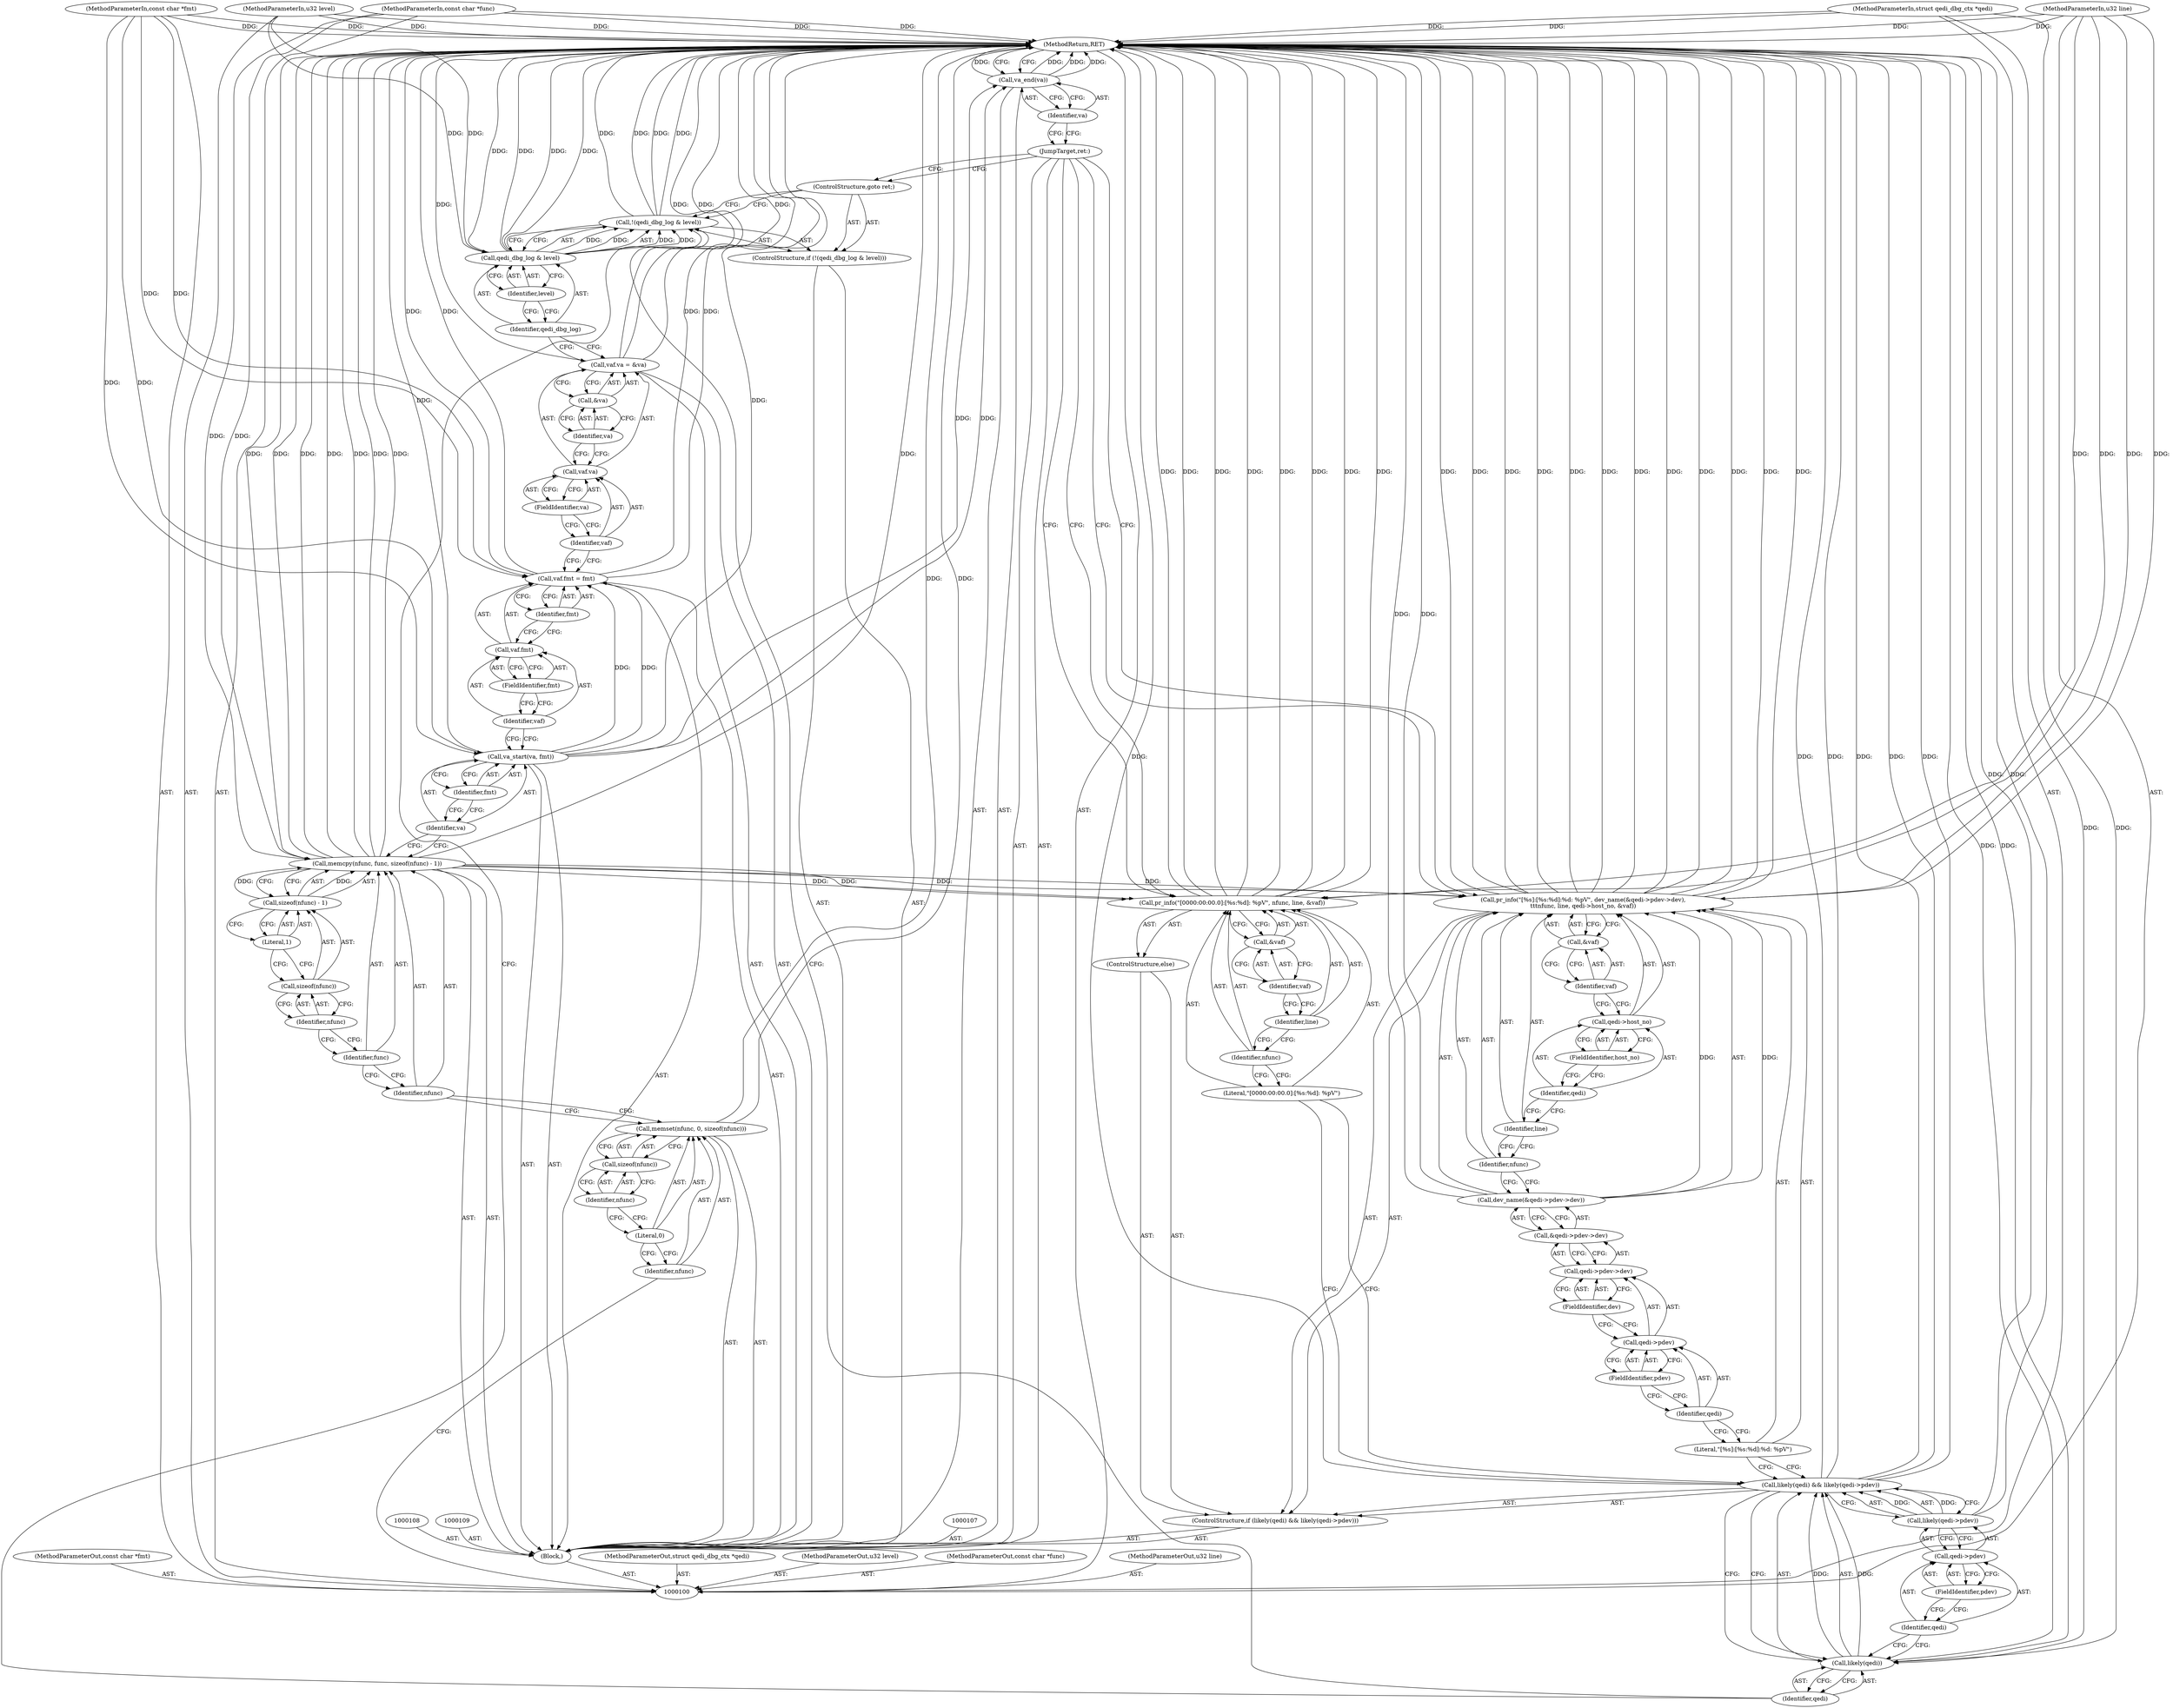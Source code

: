 digraph "1_linux_c09581a52765a85f19fc35340127396d5e3379cc_0" {
"1000176" [label="(MethodReturn,RET)"];
"1000101" [label="(MethodParameterIn,struct qedi_dbg_ctx *qedi)"];
"1000266" [label="(MethodParameterOut,struct qedi_dbg_ctx *qedi)"];
"1000102" [label="(MethodParameterIn,const char *func)"];
"1000267" [label="(MethodParameterOut,const char *func)"];
"1000103" [label="(MethodParameterIn,u32 line)"];
"1000268" [label="(MethodParameterOut,u32 line)"];
"1000123" [label="(Identifier,va)"];
"1000124" [label="(Identifier,fmt)"];
"1000122" [label="(Call,va_start(va, fmt))"];
"1000125" [label="(Call,vaf.fmt = fmt)"];
"1000126" [label="(Call,vaf.fmt)"];
"1000127" [label="(Identifier,vaf)"];
"1000129" [label="(Identifier,fmt)"];
"1000128" [label="(FieldIdentifier,fmt)"];
"1000130" [label="(Call,vaf.va = &va)"];
"1000131" [label="(Call,vaf.va)"];
"1000132" [label="(Identifier,vaf)"];
"1000134" [label="(Call,&va)"];
"1000135" [label="(Identifier,va)"];
"1000133" [label="(FieldIdentifier,va)"];
"1000136" [label="(ControlStructure,if (!(qedi_dbg_log & level)))"];
"1000140" [label="(Identifier,level)"];
"1000137" [label="(Call,!(qedi_dbg_log & level))"];
"1000138" [label="(Call,qedi_dbg_log & level)"];
"1000139" [label="(Identifier,qedi_dbg_log)"];
"1000141" [label="(ControlStructure,goto ret;)"];
"1000145" [label="(Identifier,qedi)"];
"1000142" [label="(ControlStructure,if (likely(qedi) && likely(qedi->pdev)))"];
"1000146" [label="(Call,likely(qedi->pdev))"];
"1000147" [label="(Call,qedi->pdev)"];
"1000148" [label="(Identifier,qedi)"];
"1000149" [label="(FieldIdentifier,pdev)"];
"1000143" [label="(Call,likely(qedi) && likely(qedi->pdev))"];
"1000144" [label="(Call,likely(qedi))"];
"1000151" [label="(Literal,\"[%s]:[%s:%d]:%d: %pV\")"];
"1000150" [label="(Call,pr_info(\"[%s]:[%s:%d]:%d: %pV\", dev_name(&qedi->pdev->dev),\n\t\t\tnfunc, line, qedi->host_no, &vaf))"];
"1000152" [label="(Call,dev_name(&qedi->pdev->dev))"];
"1000153" [label="(Call,&qedi->pdev->dev)"];
"1000154" [label="(Call,qedi->pdev->dev)"];
"1000155" [label="(Call,qedi->pdev)"];
"1000156" [label="(Identifier,qedi)"];
"1000157" [label="(FieldIdentifier,pdev)"];
"1000158" [label="(FieldIdentifier,dev)"];
"1000105" [label="(MethodParameterIn,const char *fmt)"];
"1000270" [label="(MethodParameterOut,const char *fmt)"];
"1000104" [label="(MethodParameterIn,u32 level)"];
"1000269" [label="(MethodParameterOut,u32 level)"];
"1000160" [label="(Identifier,line)"];
"1000161" [label="(Call,qedi->host_no)"];
"1000162" [label="(Identifier,qedi)"];
"1000163" [label="(FieldIdentifier,host_no)"];
"1000159" [label="(Identifier,nfunc)"];
"1000164" [label="(Call,&vaf)"];
"1000165" [label="(Identifier,vaf)"];
"1000166" [label="(ControlStructure,else)"];
"1000168" [label="(Literal,\"[0000:00:00.0]:[%s:%d]: %pV\")"];
"1000167" [label="(Call,pr_info(\"[0000:00:00.0]:[%s:%d]: %pV\", nfunc, line, &vaf))"];
"1000169" [label="(Identifier,nfunc)"];
"1000170" [label="(Identifier,line)"];
"1000171" [label="(Call,&vaf)"];
"1000172" [label="(Identifier,vaf)"];
"1000173" [label="(JumpTarget,ret:)"];
"1000174" [label="(Call,va_end(va))"];
"1000175" [label="(Identifier,va)"];
"1000106" [label="(Block,)"];
"1000110" [label="(Call,memset(nfunc, 0, sizeof(nfunc)))"];
"1000112" [label="(Literal,0)"];
"1000113" [label="(Call,sizeof(nfunc))"];
"1000114" [label="(Identifier,nfunc)"];
"1000111" [label="(Identifier,nfunc)"];
"1000115" [label="(Call,memcpy(nfunc, func, sizeof(nfunc) - 1))"];
"1000117" [label="(Identifier,func)"];
"1000118" [label="(Call,sizeof(nfunc) - 1)"];
"1000119" [label="(Call,sizeof(nfunc))"];
"1000120" [label="(Identifier,nfunc)"];
"1000121" [label="(Literal,1)"];
"1000116" [label="(Identifier,nfunc)"];
"1000176" -> "1000100"  [label="AST: "];
"1000176" -> "1000174"  [label="CFG: "];
"1000167" -> "1000176"  [label="DDG: "];
"1000167" -> "1000176"  [label="DDG: "];
"1000167" -> "1000176"  [label="DDG: "];
"1000167" -> "1000176"  [label="DDG: "];
"1000104" -> "1000176"  [label="DDG: "];
"1000105" -> "1000176"  [label="DDG: "];
"1000150" -> "1000176"  [label="DDG: "];
"1000150" -> "1000176"  [label="DDG: "];
"1000150" -> "1000176"  [label="DDG: "];
"1000150" -> "1000176"  [label="DDG: "];
"1000150" -> "1000176"  [label="DDG: "];
"1000150" -> "1000176"  [label="DDG: "];
"1000138" -> "1000176"  [label="DDG: "];
"1000138" -> "1000176"  [label="DDG: "];
"1000115" -> "1000176"  [label="DDG: "];
"1000115" -> "1000176"  [label="DDG: "];
"1000115" -> "1000176"  [label="DDG: "];
"1000115" -> "1000176"  [label="DDG: "];
"1000152" -> "1000176"  [label="DDG: "];
"1000102" -> "1000176"  [label="DDG: "];
"1000137" -> "1000176"  [label="DDG: "];
"1000137" -> "1000176"  [label="DDG: "];
"1000143" -> "1000176"  [label="DDG: "];
"1000143" -> "1000176"  [label="DDG: "];
"1000143" -> "1000176"  [label="DDG: "];
"1000130" -> "1000176"  [label="DDG: "];
"1000130" -> "1000176"  [label="DDG: "];
"1000125" -> "1000176"  [label="DDG: "];
"1000125" -> "1000176"  [label="DDG: "];
"1000103" -> "1000176"  [label="DDG: "];
"1000101" -> "1000176"  [label="DDG: "];
"1000110" -> "1000176"  [label="DDG: "];
"1000122" -> "1000176"  [label="DDG: "];
"1000144" -> "1000176"  [label="DDG: "];
"1000146" -> "1000176"  [label="DDG: "];
"1000174" -> "1000176"  [label="DDG: "];
"1000174" -> "1000176"  [label="DDG: "];
"1000101" -> "1000100"  [label="AST: "];
"1000101" -> "1000176"  [label="DDG: "];
"1000101" -> "1000144"  [label="DDG: "];
"1000266" -> "1000100"  [label="AST: "];
"1000102" -> "1000100"  [label="AST: "];
"1000102" -> "1000176"  [label="DDG: "];
"1000102" -> "1000115"  [label="DDG: "];
"1000267" -> "1000100"  [label="AST: "];
"1000103" -> "1000100"  [label="AST: "];
"1000103" -> "1000176"  [label="DDG: "];
"1000103" -> "1000150"  [label="DDG: "];
"1000103" -> "1000167"  [label="DDG: "];
"1000268" -> "1000100"  [label="AST: "];
"1000123" -> "1000122"  [label="AST: "];
"1000123" -> "1000115"  [label="CFG: "];
"1000124" -> "1000123"  [label="CFG: "];
"1000124" -> "1000122"  [label="AST: "];
"1000124" -> "1000123"  [label="CFG: "];
"1000122" -> "1000124"  [label="CFG: "];
"1000122" -> "1000106"  [label="AST: "];
"1000122" -> "1000124"  [label="CFG: "];
"1000123" -> "1000122"  [label="AST: "];
"1000124" -> "1000122"  [label="AST: "];
"1000127" -> "1000122"  [label="CFG: "];
"1000122" -> "1000176"  [label="DDG: "];
"1000105" -> "1000122"  [label="DDG: "];
"1000122" -> "1000125"  [label="DDG: "];
"1000122" -> "1000174"  [label="DDG: "];
"1000125" -> "1000106"  [label="AST: "];
"1000125" -> "1000129"  [label="CFG: "];
"1000126" -> "1000125"  [label="AST: "];
"1000129" -> "1000125"  [label="AST: "];
"1000132" -> "1000125"  [label="CFG: "];
"1000125" -> "1000176"  [label="DDG: "];
"1000125" -> "1000176"  [label="DDG: "];
"1000122" -> "1000125"  [label="DDG: "];
"1000105" -> "1000125"  [label="DDG: "];
"1000126" -> "1000125"  [label="AST: "];
"1000126" -> "1000128"  [label="CFG: "];
"1000127" -> "1000126"  [label="AST: "];
"1000128" -> "1000126"  [label="AST: "];
"1000129" -> "1000126"  [label="CFG: "];
"1000127" -> "1000126"  [label="AST: "];
"1000127" -> "1000122"  [label="CFG: "];
"1000128" -> "1000127"  [label="CFG: "];
"1000129" -> "1000125"  [label="AST: "];
"1000129" -> "1000126"  [label="CFG: "];
"1000125" -> "1000129"  [label="CFG: "];
"1000128" -> "1000126"  [label="AST: "];
"1000128" -> "1000127"  [label="CFG: "];
"1000126" -> "1000128"  [label="CFG: "];
"1000130" -> "1000106"  [label="AST: "];
"1000130" -> "1000134"  [label="CFG: "];
"1000131" -> "1000130"  [label="AST: "];
"1000134" -> "1000130"  [label="AST: "];
"1000139" -> "1000130"  [label="CFG: "];
"1000130" -> "1000176"  [label="DDG: "];
"1000130" -> "1000176"  [label="DDG: "];
"1000131" -> "1000130"  [label="AST: "];
"1000131" -> "1000133"  [label="CFG: "];
"1000132" -> "1000131"  [label="AST: "];
"1000133" -> "1000131"  [label="AST: "];
"1000135" -> "1000131"  [label="CFG: "];
"1000132" -> "1000131"  [label="AST: "];
"1000132" -> "1000125"  [label="CFG: "];
"1000133" -> "1000132"  [label="CFG: "];
"1000134" -> "1000130"  [label="AST: "];
"1000134" -> "1000135"  [label="CFG: "];
"1000135" -> "1000134"  [label="AST: "];
"1000130" -> "1000134"  [label="CFG: "];
"1000135" -> "1000134"  [label="AST: "];
"1000135" -> "1000131"  [label="CFG: "];
"1000134" -> "1000135"  [label="CFG: "];
"1000133" -> "1000131"  [label="AST: "];
"1000133" -> "1000132"  [label="CFG: "];
"1000131" -> "1000133"  [label="CFG: "];
"1000136" -> "1000106"  [label="AST: "];
"1000137" -> "1000136"  [label="AST: "];
"1000141" -> "1000136"  [label="AST: "];
"1000140" -> "1000138"  [label="AST: "];
"1000140" -> "1000139"  [label="CFG: "];
"1000138" -> "1000140"  [label="CFG: "];
"1000137" -> "1000136"  [label="AST: "];
"1000137" -> "1000138"  [label="CFG: "];
"1000138" -> "1000137"  [label="AST: "];
"1000141" -> "1000137"  [label="CFG: "];
"1000145" -> "1000137"  [label="CFG: "];
"1000137" -> "1000176"  [label="DDG: "];
"1000137" -> "1000176"  [label="DDG: "];
"1000138" -> "1000137"  [label="DDG: "];
"1000138" -> "1000137"  [label="DDG: "];
"1000138" -> "1000137"  [label="AST: "];
"1000138" -> "1000140"  [label="CFG: "];
"1000139" -> "1000138"  [label="AST: "];
"1000140" -> "1000138"  [label="AST: "];
"1000137" -> "1000138"  [label="CFG: "];
"1000138" -> "1000176"  [label="DDG: "];
"1000138" -> "1000176"  [label="DDG: "];
"1000138" -> "1000137"  [label="DDG: "];
"1000138" -> "1000137"  [label="DDG: "];
"1000104" -> "1000138"  [label="DDG: "];
"1000139" -> "1000138"  [label="AST: "];
"1000139" -> "1000130"  [label="CFG: "];
"1000140" -> "1000139"  [label="CFG: "];
"1000141" -> "1000136"  [label="AST: "];
"1000141" -> "1000137"  [label="CFG: "];
"1000173" -> "1000141"  [label="CFG: "];
"1000145" -> "1000144"  [label="AST: "];
"1000145" -> "1000137"  [label="CFG: "];
"1000144" -> "1000145"  [label="CFG: "];
"1000142" -> "1000106"  [label="AST: "];
"1000143" -> "1000142"  [label="AST: "];
"1000150" -> "1000142"  [label="AST: "];
"1000166" -> "1000142"  [label="AST: "];
"1000146" -> "1000143"  [label="AST: "];
"1000146" -> "1000147"  [label="CFG: "];
"1000147" -> "1000146"  [label="AST: "];
"1000143" -> "1000146"  [label="CFG: "];
"1000146" -> "1000176"  [label="DDG: "];
"1000146" -> "1000143"  [label="DDG: "];
"1000147" -> "1000146"  [label="AST: "];
"1000147" -> "1000149"  [label="CFG: "];
"1000148" -> "1000147"  [label="AST: "];
"1000149" -> "1000147"  [label="AST: "];
"1000146" -> "1000147"  [label="CFG: "];
"1000148" -> "1000147"  [label="AST: "];
"1000148" -> "1000144"  [label="CFG: "];
"1000149" -> "1000148"  [label="CFG: "];
"1000149" -> "1000147"  [label="AST: "];
"1000149" -> "1000148"  [label="CFG: "];
"1000147" -> "1000149"  [label="CFG: "];
"1000143" -> "1000142"  [label="AST: "];
"1000143" -> "1000144"  [label="CFG: "];
"1000143" -> "1000146"  [label="CFG: "];
"1000144" -> "1000143"  [label="AST: "];
"1000146" -> "1000143"  [label="AST: "];
"1000151" -> "1000143"  [label="CFG: "];
"1000168" -> "1000143"  [label="CFG: "];
"1000143" -> "1000176"  [label="DDG: "];
"1000143" -> "1000176"  [label="DDG: "];
"1000143" -> "1000176"  [label="DDG: "];
"1000144" -> "1000143"  [label="DDG: "];
"1000146" -> "1000143"  [label="DDG: "];
"1000144" -> "1000143"  [label="AST: "];
"1000144" -> "1000145"  [label="CFG: "];
"1000145" -> "1000144"  [label="AST: "];
"1000148" -> "1000144"  [label="CFG: "];
"1000143" -> "1000144"  [label="CFG: "];
"1000144" -> "1000176"  [label="DDG: "];
"1000144" -> "1000143"  [label="DDG: "];
"1000101" -> "1000144"  [label="DDG: "];
"1000151" -> "1000150"  [label="AST: "];
"1000151" -> "1000143"  [label="CFG: "];
"1000156" -> "1000151"  [label="CFG: "];
"1000150" -> "1000142"  [label="AST: "];
"1000150" -> "1000164"  [label="CFG: "];
"1000151" -> "1000150"  [label="AST: "];
"1000152" -> "1000150"  [label="AST: "];
"1000159" -> "1000150"  [label="AST: "];
"1000160" -> "1000150"  [label="AST: "];
"1000161" -> "1000150"  [label="AST: "];
"1000164" -> "1000150"  [label="AST: "];
"1000173" -> "1000150"  [label="CFG: "];
"1000150" -> "1000176"  [label="DDG: "];
"1000150" -> "1000176"  [label="DDG: "];
"1000150" -> "1000176"  [label="DDG: "];
"1000150" -> "1000176"  [label="DDG: "];
"1000150" -> "1000176"  [label="DDG: "];
"1000150" -> "1000176"  [label="DDG: "];
"1000152" -> "1000150"  [label="DDG: "];
"1000115" -> "1000150"  [label="DDG: "];
"1000103" -> "1000150"  [label="DDG: "];
"1000152" -> "1000150"  [label="AST: "];
"1000152" -> "1000153"  [label="CFG: "];
"1000153" -> "1000152"  [label="AST: "];
"1000159" -> "1000152"  [label="CFG: "];
"1000152" -> "1000176"  [label="DDG: "];
"1000152" -> "1000150"  [label="DDG: "];
"1000153" -> "1000152"  [label="AST: "];
"1000153" -> "1000154"  [label="CFG: "];
"1000154" -> "1000153"  [label="AST: "];
"1000152" -> "1000153"  [label="CFG: "];
"1000154" -> "1000153"  [label="AST: "];
"1000154" -> "1000158"  [label="CFG: "];
"1000155" -> "1000154"  [label="AST: "];
"1000158" -> "1000154"  [label="AST: "];
"1000153" -> "1000154"  [label="CFG: "];
"1000155" -> "1000154"  [label="AST: "];
"1000155" -> "1000157"  [label="CFG: "];
"1000156" -> "1000155"  [label="AST: "];
"1000157" -> "1000155"  [label="AST: "];
"1000158" -> "1000155"  [label="CFG: "];
"1000156" -> "1000155"  [label="AST: "];
"1000156" -> "1000151"  [label="CFG: "];
"1000157" -> "1000156"  [label="CFG: "];
"1000157" -> "1000155"  [label="AST: "];
"1000157" -> "1000156"  [label="CFG: "];
"1000155" -> "1000157"  [label="CFG: "];
"1000158" -> "1000154"  [label="AST: "];
"1000158" -> "1000155"  [label="CFG: "];
"1000154" -> "1000158"  [label="CFG: "];
"1000105" -> "1000100"  [label="AST: "];
"1000105" -> "1000176"  [label="DDG: "];
"1000105" -> "1000122"  [label="DDG: "];
"1000105" -> "1000125"  [label="DDG: "];
"1000270" -> "1000100"  [label="AST: "];
"1000104" -> "1000100"  [label="AST: "];
"1000104" -> "1000176"  [label="DDG: "];
"1000104" -> "1000138"  [label="DDG: "];
"1000269" -> "1000100"  [label="AST: "];
"1000160" -> "1000150"  [label="AST: "];
"1000160" -> "1000159"  [label="CFG: "];
"1000162" -> "1000160"  [label="CFG: "];
"1000161" -> "1000150"  [label="AST: "];
"1000161" -> "1000163"  [label="CFG: "];
"1000162" -> "1000161"  [label="AST: "];
"1000163" -> "1000161"  [label="AST: "];
"1000165" -> "1000161"  [label="CFG: "];
"1000162" -> "1000161"  [label="AST: "];
"1000162" -> "1000160"  [label="CFG: "];
"1000163" -> "1000162"  [label="CFG: "];
"1000163" -> "1000161"  [label="AST: "];
"1000163" -> "1000162"  [label="CFG: "];
"1000161" -> "1000163"  [label="CFG: "];
"1000159" -> "1000150"  [label="AST: "];
"1000159" -> "1000152"  [label="CFG: "];
"1000160" -> "1000159"  [label="CFG: "];
"1000164" -> "1000150"  [label="AST: "];
"1000164" -> "1000165"  [label="CFG: "];
"1000165" -> "1000164"  [label="AST: "];
"1000150" -> "1000164"  [label="CFG: "];
"1000165" -> "1000164"  [label="AST: "];
"1000165" -> "1000161"  [label="CFG: "];
"1000164" -> "1000165"  [label="CFG: "];
"1000166" -> "1000142"  [label="AST: "];
"1000167" -> "1000166"  [label="AST: "];
"1000168" -> "1000167"  [label="AST: "];
"1000168" -> "1000143"  [label="CFG: "];
"1000169" -> "1000168"  [label="CFG: "];
"1000167" -> "1000166"  [label="AST: "];
"1000167" -> "1000171"  [label="CFG: "];
"1000168" -> "1000167"  [label="AST: "];
"1000169" -> "1000167"  [label="AST: "];
"1000170" -> "1000167"  [label="AST: "];
"1000171" -> "1000167"  [label="AST: "];
"1000173" -> "1000167"  [label="CFG: "];
"1000167" -> "1000176"  [label="DDG: "];
"1000167" -> "1000176"  [label="DDG: "];
"1000167" -> "1000176"  [label="DDG: "];
"1000167" -> "1000176"  [label="DDG: "];
"1000115" -> "1000167"  [label="DDG: "];
"1000103" -> "1000167"  [label="DDG: "];
"1000169" -> "1000167"  [label="AST: "];
"1000169" -> "1000168"  [label="CFG: "];
"1000170" -> "1000169"  [label="CFG: "];
"1000170" -> "1000167"  [label="AST: "];
"1000170" -> "1000169"  [label="CFG: "];
"1000172" -> "1000170"  [label="CFG: "];
"1000171" -> "1000167"  [label="AST: "];
"1000171" -> "1000172"  [label="CFG: "];
"1000172" -> "1000171"  [label="AST: "];
"1000167" -> "1000171"  [label="CFG: "];
"1000172" -> "1000171"  [label="AST: "];
"1000172" -> "1000170"  [label="CFG: "];
"1000171" -> "1000172"  [label="CFG: "];
"1000173" -> "1000106"  [label="AST: "];
"1000173" -> "1000150"  [label="CFG: "];
"1000173" -> "1000167"  [label="CFG: "];
"1000173" -> "1000141"  [label="CFG: "];
"1000175" -> "1000173"  [label="CFG: "];
"1000174" -> "1000106"  [label="AST: "];
"1000174" -> "1000175"  [label="CFG: "];
"1000175" -> "1000174"  [label="AST: "];
"1000176" -> "1000174"  [label="CFG: "];
"1000174" -> "1000176"  [label="DDG: "];
"1000174" -> "1000176"  [label="DDG: "];
"1000122" -> "1000174"  [label="DDG: "];
"1000175" -> "1000174"  [label="AST: "];
"1000175" -> "1000173"  [label="CFG: "];
"1000174" -> "1000175"  [label="CFG: "];
"1000106" -> "1000100"  [label="AST: "];
"1000107" -> "1000106"  [label="AST: "];
"1000108" -> "1000106"  [label="AST: "];
"1000109" -> "1000106"  [label="AST: "];
"1000110" -> "1000106"  [label="AST: "];
"1000115" -> "1000106"  [label="AST: "];
"1000122" -> "1000106"  [label="AST: "];
"1000125" -> "1000106"  [label="AST: "];
"1000130" -> "1000106"  [label="AST: "];
"1000136" -> "1000106"  [label="AST: "];
"1000142" -> "1000106"  [label="AST: "];
"1000173" -> "1000106"  [label="AST: "];
"1000174" -> "1000106"  [label="AST: "];
"1000110" -> "1000106"  [label="AST: "];
"1000110" -> "1000113"  [label="CFG: "];
"1000111" -> "1000110"  [label="AST: "];
"1000112" -> "1000110"  [label="AST: "];
"1000113" -> "1000110"  [label="AST: "];
"1000116" -> "1000110"  [label="CFG: "];
"1000110" -> "1000176"  [label="DDG: "];
"1000112" -> "1000110"  [label="AST: "];
"1000112" -> "1000111"  [label="CFG: "];
"1000114" -> "1000112"  [label="CFG: "];
"1000113" -> "1000110"  [label="AST: "];
"1000113" -> "1000114"  [label="CFG: "];
"1000114" -> "1000113"  [label="AST: "];
"1000110" -> "1000113"  [label="CFG: "];
"1000114" -> "1000113"  [label="AST: "];
"1000114" -> "1000112"  [label="CFG: "];
"1000113" -> "1000114"  [label="CFG: "];
"1000111" -> "1000110"  [label="AST: "];
"1000111" -> "1000100"  [label="CFG: "];
"1000112" -> "1000111"  [label="CFG: "];
"1000115" -> "1000106"  [label="AST: "];
"1000115" -> "1000118"  [label="CFG: "];
"1000116" -> "1000115"  [label="AST: "];
"1000117" -> "1000115"  [label="AST: "];
"1000118" -> "1000115"  [label="AST: "];
"1000123" -> "1000115"  [label="CFG: "];
"1000115" -> "1000176"  [label="DDG: "];
"1000115" -> "1000176"  [label="DDG: "];
"1000115" -> "1000176"  [label="DDG: "];
"1000115" -> "1000176"  [label="DDG: "];
"1000102" -> "1000115"  [label="DDG: "];
"1000118" -> "1000115"  [label="DDG: "];
"1000115" -> "1000150"  [label="DDG: "];
"1000115" -> "1000167"  [label="DDG: "];
"1000117" -> "1000115"  [label="AST: "];
"1000117" -> "1000116"  [label="CFG: "];
"1000120" -> "1000117"  [label="CFG: "];
"1000118" -> "1000115"  [label="AST: "];
"1000118" -> "1000121"  [label="CFG: "];
"1000119" -> "1000118"  [label="AST: "];
"1000121" -> "1000118"  [label="AST: "];
"1000115" -> "1000118"  [label="CFG: "];
"1000118" -> "1000115"  [label="DDG: "];
"1000119" -> "1000118"  [label="AST: "];
"1000119" -> "1000120"  [label="CFG: "];
"1000120" -> "1000119"  [label="AST: "];
"1000121" -> "1000119"  [label="CFG: "];
"1000120" -> "1000119"  [label="AST: "];
"1000120" -> "1000117"  [label="CFG: "];
"1000119" -> "1000120"  [label="CFG: "];
"1000121" -> "1000118"  [label="AST: "];
"1000121" -> "1000119"  [label="CFG: "];
"1000118" -> "1000121"  [label="CFG: "];
"1000116" -> "1000115"  [label="AST: "];
"1000116" -> "1000110"  [label="CFG: "];
"1000117" -> "1000116"  [label="CFG: "];
}
